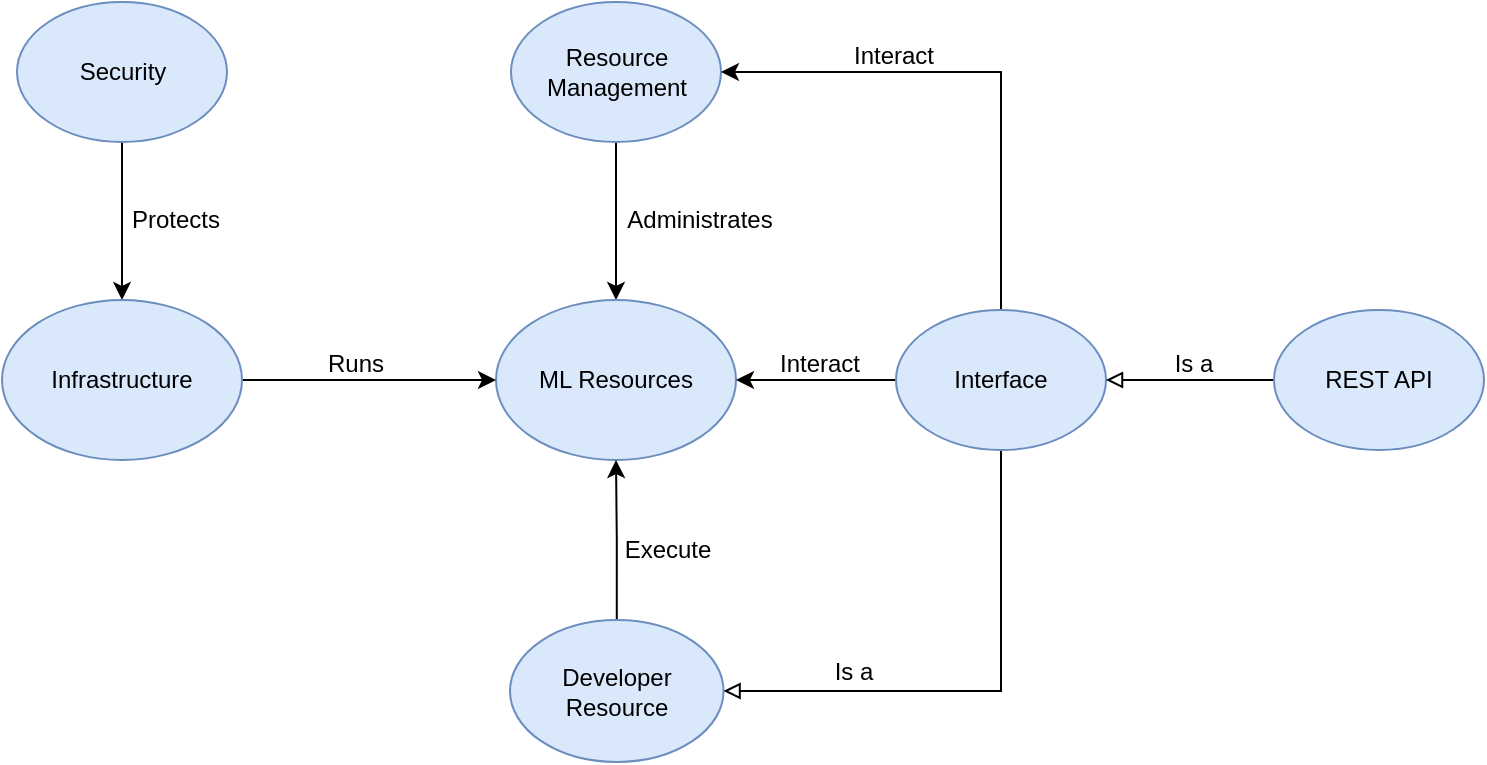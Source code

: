 <mxfile version="24.5.3" type="device">
  <diagram name="Page-1" id="ob1ELTUp36BMHdaqQGnK">
    <mxGraphModel dx="1434" dy="843" grid="1" gridSize="10" guides="1" tooltips="1" connect="1" arrows="1" fold="1" page="1" pageScale="1" pageWidth="850" pageHeight="1100" math="0" shadow="0">
      <root>
        <mxCell id="0" />
        <mxCell id="1" parent="0" />
        <mxCell id="ph9kM3ZdTune_FUAI3Xe-6" style="edgeStyle=orthogonalEdgeStyle;rounded=0;orthogonalLoop=1;jettySize=auto;html=1;" parent="1" source="ph9kM3ZdTune_FUAI3Xe-1" target="ph9kM3ZdTune_FUAI3Xe-4" edge="1">
          <mxGeometry relative="1" as="geometry" />
        </mxCell>
        <mxCell id="ph9kM3ZdTune_FUAI3Xe-1" value="Security" style="ellipse;whiteSpace=wrap;html=1;fillColor=#dae8fc;strokeColor=#6c8ebf;" parent="1" vertex="1">
          <mxGeometry x="71.5" y="250" width="105" height="70" as="geometry" />
        </mxCell>
        <mxCell id="ph9kM3ZdTune_FUAI3Xe-12" style="edgeStyle=orthogonalEdgeStyle;rounded=0;orthogonalLoop=1;jettySize=auto;html=1;entryX=0.5;entryY=0;entryDx=0;entryDy=0;" parent="1" source="ph9kM3ZdTune_FUAI3Xe-2" target="ph9kM3ZdTune_FUAI3Xe-3" edge="1">
          <mxGeometry relative="1" as="geometry" />
        </mxCell>
        <mxCell id="ph9kM3ZdTune_FUAI3Xe-2" value="Resource Management" style="ellipse;whiteSpace=wrap;html=1;fillColor=#dae8fc;strokeColor=#6c8ebf;" parent="1" vertex="1">
          <mxGeometry x="318.5" y="250" width="105" height="70" as="geometry" />
        </mxCell>
        <mxCell id="ph9kM3ZdTune_FUAI3Xe-3" value="ML Resources" style="ellipse;whiteSpace=wrap;html=1;fillColor=#dae8fc;strokeColor=#6c8ebf;" parent="1" vertex="1">
          <mxGeometry x="311" y="399" width="120" height="80" as="geometry" />
        </mxCell>
        <mxCell id="ph9kM3ZdTune_FUAI3Xe-18" style="edgeStyle=orthogonalEdgeStyle;rounded=0;orthogonalLoop=1;jettySize=auto;html=1;entryX=0;entryY=0.5;entryDx=0;entryDy=0;" parent="1" source="ph9kM3ZdTune_FUAI3Xe-4" target="ph9kM3ZdTune_FUAI3Xe-3" edge="1">
          <mxGeometry relative="1" as="geometry" />
        </mxCell>
        <mxCell id="ph9kM3ZdTune_FUAI3Xe-4" value="Infrastructure" style="ellipse;whiteSpace=wrap;html=1;fillColor=#dae8fc;strokeColor=#6c8ebf;" parent="1" vertex="1">
          <mxGeometry x="64" y="399" width="120" height="80" as="geometry" />
        </mxCell>
        <mxCell id="ph9kM3ZdTune_FUAI3Xe-10" style="edgeStyle=orthogonalEdgeStyle;rounded=0;orthogonalLoop=1;jettySize=auto;html=1;entryX=0.5;entryY=1;entryDx=0;entryDy=0;" parent="1" source="ph9kM3ZdTune_FUAI3Xe-5" target="ph9kM3ZdTune_FUAI3Xe-3" edge="1">
          <mxGeometry relative="1" as="geometry" />
        </mxCell>
        <mxCell id="ph9kM3ZdTune_FUAI3Xe-5" value="Developer Resource" style="ellipse;whiteSpace=wrap;html=1;fillColor=#dae8fc;strokeColor=#6c8ebf;" parent="1" vertex="1">
          <mxGeometry x="318" y="559" width="106.78" height="71" as="geometry" />
        </mxCell>
        <mxCell id="ph9kM3ZdTune_FUAI3Xe-14" value="Administrates" style="text;html=1;align=center;verticalAlign=middle;whiteSpace=wrap;rounded=0;" parent="1" vertex="1">
          <mxGeometry x="383" y="344" width="60" height="30" as="geometry" />
        </mxCell>
        <mxCell id="ph9kM3ZdTune_FUAI3Xe-15" value="Execute" style="text;html=1;align=center;verticalAlign=middle;whiteSpace=wrap;rounded=0;" parent="1" vertex="1">
          <mxGeometry x="367" y="509" width="60" height="30" as="geometry" />
        </mxCell>
        <mxCell id="ph9kM3ZdTune_FUAI3Xe-16" value="Protects" style="text;html=1;align=center;verticalAlign=middle;whiteSpace=wrap;rounded=0;" parent="1" vertex="1">
          <mxGeometry x="120.5" y="344" width="60" height="30" as="geometry" />
        </mxCell>
        <mxCell id="ph9kM3ZdTune_FUAI3Xe-19" value="Runs" style="text;html=1;align=center;verticalAlign=middle;whiteSpace=wrap;rounded=0;" parent="1" vertex="1">
          <mxGeometry x="211" y="416" width="60" height="30" as="geometry" />
        </mxCell>
        <mxCell id="2U9mbCdV4iQE0KTy1GLF-2" style="edgeStyle=orthogonalEdgeStyle;rounded=0;orthogonalLoop=1;jettySize=auto;html=1;entryX=1;entryY=0.5;entryDx=0;entryDy=0;exitX=0.5;exitY=0;exitDx=0;exitDy=0;" edge="1" parent="1" source="2U9mbCdV4iQE0KTy1GLF-1" target="ph9kM3ZdTune_FUAI3Xe-2">
          <mxGeometry relative="1" as="geometry" />
        </mxCell>
        <mxCell id="2U9mbCdV4iQE0KTy1GLF-6" style="edgeStyle=orthogonalEdgeStyle;rounded=0;orthogonalLoop=1;jettySize=auto;html=1;entryX=1;entryY=0.5;entryDx=0;entryDy=0;" edge="1" parent="1" source="2U9mbCdV4iQE0KTy1GLF-1" target="ph9kM3ZdTune_FUAI3Xe-3">
          <mxGeometry relative="1" as="geometry" />
        </mxCell>
        <mxCell id="2U9mbCdV4iQE0KTy1GLF-10" style="edgeStyle=orthogonalEdgeStyle;rounded=0;orthogonalLoop=1;jettySize=auto;html=1;exitX=0.5;exitY=1;exitDx=0;exitDy=0;entryX=1;entryY=0.5;entryDx=0;entryDy=0;endArrow=block;endFill=0;" edge="1" parent="1" source="2U9mbCdV4iQE0KTy1GLF-1" target="ph9kM3ZdTune_FUAI3Xe-5">
          <mxGeometry relative="1" as="geometry" />
        </mxCell>
        <mxCell id="2U9mbCdV4iQE0KTy1GLF-1" value="Interface" style="ellipse;whiteSpace=wrap;html=1;fillColor=#dae8fc;strokeColor=#6c8ebf;" vertex="1" parent="1">
          <mxGeometry x="511" y="404" width="105" height="70" as="geometry" />
        </mxCell>
        <mxCell id="2U9mbCdV4iQE0KTy1GLF-9" style="edgeStyle=orthogonalEdgeStyle;rounded=0;orthogonalLoop=1;jettySize=auto;html=1;exitX=0;exitY=0.5;exitDx=0;exitDy=0;entryX=1;entryY=0.5;entryDx=0;entryDy=0;endArrow=block;endFill=0;" edge="1" parent="1" source="2U9mbCdV4iQE0KTy1GLF-5" target="2U9mbCdV4iQE0KTy1GLF-1">
          <mxGeometry relative="1" as="geometry" />
        </mxCell>
        <mxCell id="2U9mbCdV4iQE0KTy1GLF-5" value="REST API" style="ellipse;whiteSpace=wrap;html=1;fillColor=#dae8fc;strokeColor=#6c8ebf;" vertex="1" parent="1">
          <mxGeometry x="700" y="404" width="105" height="70" as="geometry" />
        </mxCell>
        <mxCell id="2U9mbCdV4iQE0KTy1GLF-11" value="Is a" style="text;html=1;align=center;verticalAlign=middle;whiteSpace=wrap;rounded=0;" vertex="1" parent="1">
          <mxGeometry x="460" y="570" width="60" height="30" as="geometry" />
        </mxCell>
        <mxCell id="2U9mbCdV4iQE0KTy1GLF-12" value="Is a" style="text;html=1;align=center;verticalAlign=middle;whiteSpace=wrap;rounded=0;" vertex="1" parent="1">
          <mxGeometry x="630" y="416" width="60" height="30" as="geometry" />
        </mxCell>
        <mxCell id="2U9mbCdV4iQE0KTy1GLF-13" value="Interact" style="text;html=1;align=center;verticalAlign=middle;whiteSpace=wrap;rounded=0;" vertex="1" parent="1">
          <mxGeometry x="480" y="262" width="60" height="30" as="geometry" />
        </mxCell>
        <mxCell id="2U9mbCdV4iQE0KTy1GLF-15" value="Interact" style="text;html=1;align=center;verticalAlign=middle;whiteSpace=wrap;rounded=0;" vertex="1" parent="1">
          <mxGeometry x="443" y="416" width="60" height="30" as="geometry" />
        </mxCell>
      </root>
    </mxGraphModel>
  </diagram>
</mxfile>
